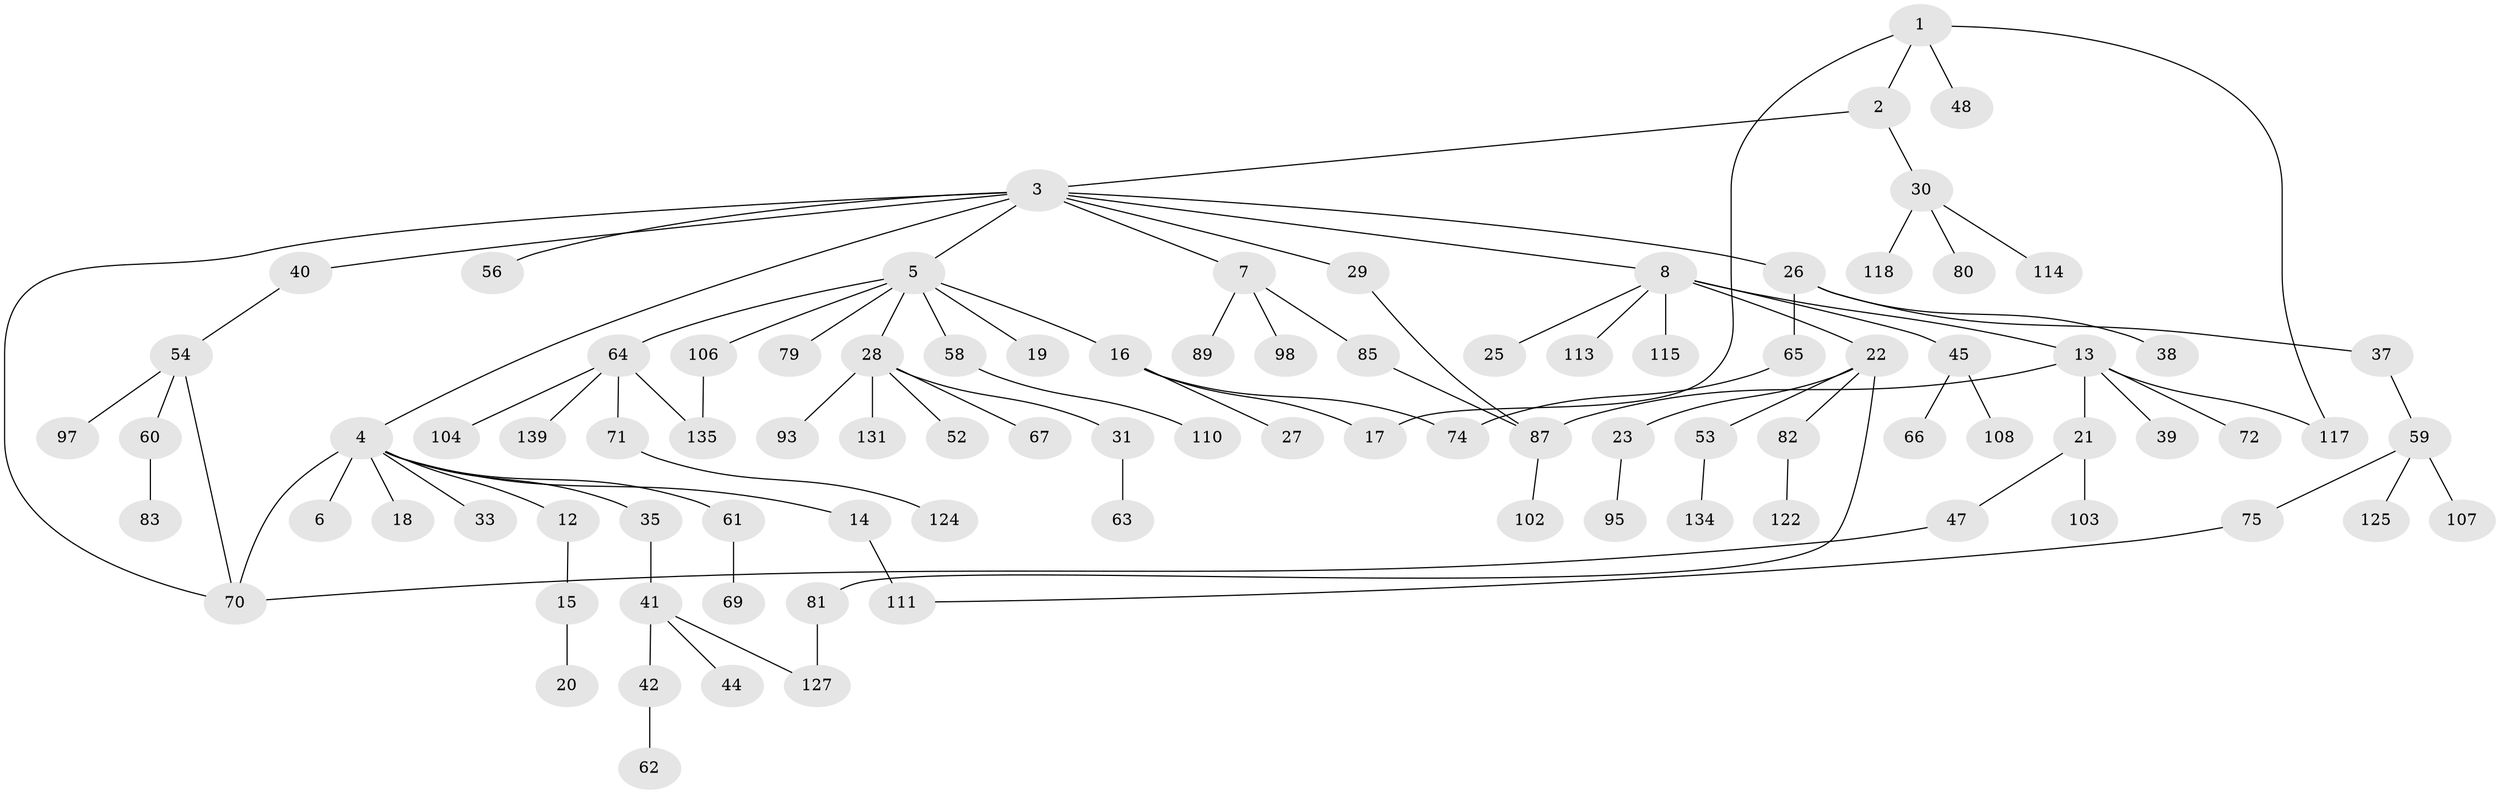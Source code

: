 // original degree distribution, {4: 0.07913669064748201, 11: 0.007194244604316547, 7: 0.014388489208633094, 1: 0.4028776978417266, 3: 0.14388489208633093, 6: 0.014388489208633094, 2: 0.31654676258992803, 5: 0.02158273381294964}
// Generated by graph-tools (version 1.1) at 2025/10/02/27/25 16:10:52]
// undirected, 92 vertices, 102 edges
graph export_dot {
graph [start="1"]
  node [color=gray90,style=filled];
  1;
  2 [super="+96"];
  3 [super="+91"];
  4 [super="+9"];
  5 [super="+49"];
  6;
  7 [super="+10"];
  8 [super="+11"];
  12 [super="+46"];
  13 [super="+36"];
  14 [super="+73"];
  15;
  16 [super="+86"];
  17 [super="+50"];
  18;
  19 [super="+24"];
  20;
  21 [super="+32"];
  22;
  23 [super="+43"];
  25;
  26 [super="+51"];
  27;
  28 [super="+34"];
  29 [super="+132"];
  30 [super="+55"];
  31;
  33;
  35 [super="+133"];
  37;
  38;
  39;
  40;
  41 [super="+105"];
  42 [super="+90"];
  44 [super="+78"];
  45 [super="+92"];
  47;
  48 [super="+57"];
  52;
  53 [super="+137"];
  54 [super="+77"];
  56;
  58;
  59 [super="+68"];
  60 [super="+76"];
  61;
  62 [super="+100"];
  63 [super="+109"];
  64 [super="+99"];
  65;
  66 [super="+84"];
  67 [super="+119"];
  69 [super="+101"];
  70 [super="+120"];
  71;
  72;
  74 [super="+129"];
  75 [super="+130"];
  79;
  80;
  81 [super="+112"];
  82 [super="+88"];
  83;
  85;
  87 [super="+94"];
  89;
  93;
  95;
  97;
  98;
  102 [super="+121"];
  103 [super="+128"];
  104;
  106;
  107 [super="+116"];
  108;
  110;
  111 [super="+126"];
  113;
  114;
  115;
  117;
  118;
  122 [super="+123"];
  124;
  125;
  127 [super="+138"];
  131 [super="+136"];
  134;
  135;
  139;
  1 -- 2;
  1 -- 17;
  1 -- 48;
  1 -- 117;
  2 -- 3;
  2 -- 30;
  3 -- 4;
  3 -- 5;
  3 -- 7;
  3 -- 8;
  3 -- 26;
  3 -- 29;
  3 -- 40;
  3 -- 56;
  3 -- 70;
  4 -- 6;
  4 -- 12;
  4 -- 14;
  4 -- 35;
  4 -- 70;
  4 -- 33;
  4 -- 18;
  4 -- 61;
  5 -- 16;
  5 -- 19;
  5 -- 28;
  5 -- 64;
  5 -- 106;
  5 -- 58;
  5 -- 79;
  7 -- 98;
  7 -- 89;
  7 -- 85;
  8 -- 13;
  8 -- 22;
  8 -- 113;
  8 -- 115;
  8 -- 25;
  8 -- 45;
  12 -- 15;
  13 -- 21;
  13 -- 117;
  13 -- 39;
  13 -- 87;
  13 -- 72;
  14 -- 111 [weight=2];
  15 -- 20;
  16 -- 27;
  16 -- 74;
  16 -- 17;
  21 -- 47;
  21 -- 103;
  22 -- 23;
  22 -- 53;
  22 -- 81;
  22 -- 82;
  23 -- 95;
  26 -- 37;
  26 -- 38;
  26 -- 65;
  28 -- 31;
  28 -- 52;
  28 -- 67;
  28 -- 93;
  28 -- 131;
  29 -- 87;
  30 -- 114;
  30 -- 118;
  30 -- 80;
  31 -- 63;
  35 -- 41;
  37 -- 59;
  40 -- 54;
  41 -- 42;
  41 -- 44;
  41 -- 127;
  42 -- 62;
  45 -- 66;
  45 -- 108;
  47 -- 70;
  53 -- 134;
  54 -- 60;
  54 -- 97;
  54 -- 70;
  58 -- 110;
  59 -- 75;
  59 -- 125;
  59 -- 107;
  60 -- 83;
  61 -- 69;
  64 -- 71;
  64 -- 139;
  64 -- 104;
  64 -- 135;
  65 -- 74;
  71 -- 124;
  75 -- 111;
  81 -- 127;
  82 -- 122;
  85 -- 87;
  87 -- 102;
  106 -- 135;
}
